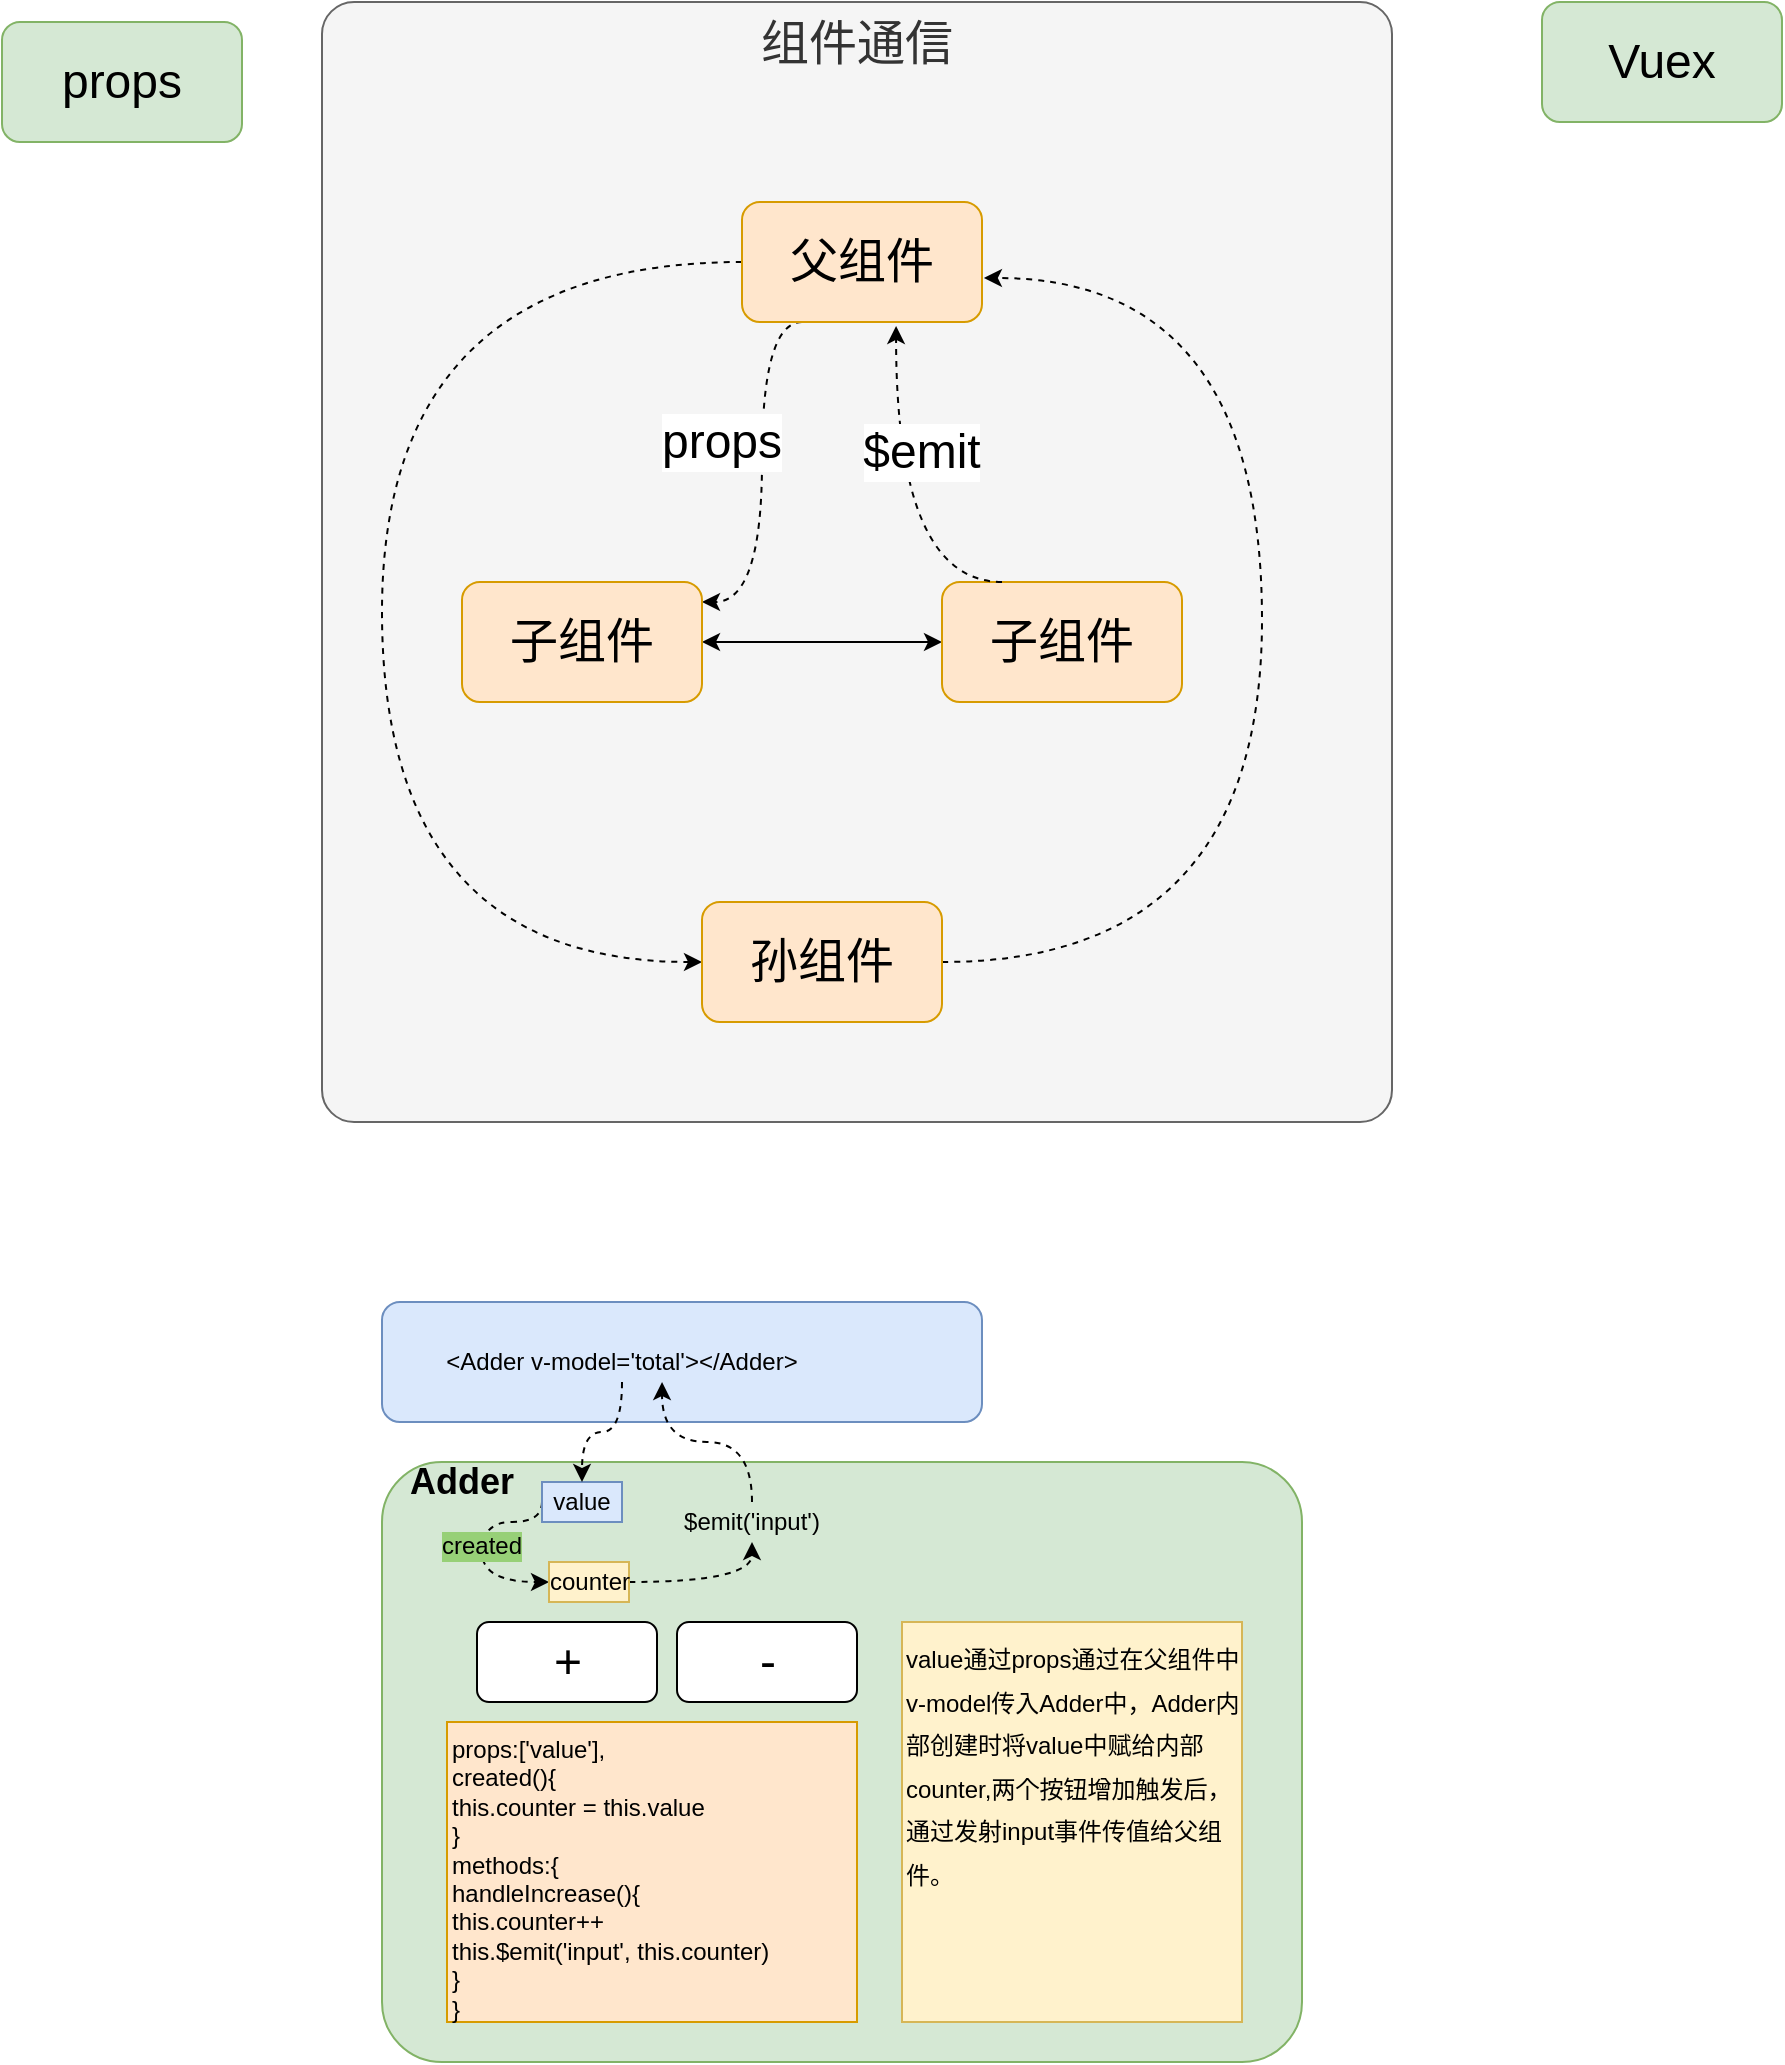 <mxfile version="10.7.7" type="github"><diagram id="8D38x7VLQDNin0qpg0iO" name="vue"><mxGraphModel dx="797" dy="437" grid="1" gridSize="10" guides="1" tooltips="1" connect="1" arrows="1" fold="1" page="1" pageScale="1" pageWidth="827" pageHeight="1169" math="0" shadow="0"><root><mxCell id="x4Pre7Dy1xP3P3yoD_6D-0"/><mxCell id="x4Pre7Dy1xP3P3yoD_6D-1" parent="x4Pre7Dy1xP3P3yoD_6D-0"/><mxCell id="x4Pre7Dy1xP3P3yoD_6D-41" value="" style="rounded=1;whiteSpace=wrap;html=1;labelBackgroundColor=none;fontSize=18;align=left;fillColor=#dae8fc;strokeColor=#6c8ebf;" vertex="1" parent="x4Pre7Dy1xP3P3yoD_6D-1"><mxGeometry x="390" y="740" width="300" height="60" as="geometry"/></mxCell><mxCell id="x4Pre7Dy1xP3P3yoD_6D-27" value="" style="rounded=1;whiteSpace=wrap;html=1;labelBackgroundColor=#ffffff;fontSize=12;align=left;fillColor=#d5e8d4;strokeColor=#82b366;arcSize=10;" vertex="1" parent="x4Pre7Dy1xP3P3yoD_6D-1"><mxGeometry x="390" y="820" width="460" height="300" as="geometry"/></mxCell><mxCell id="x4Pre7Dy1xP3P3yoD_6D-2" value="props" style="rounded=1;whiteSpace=wrap;html=1;align=center;fontSize=24;fillColor=#d5e8d4;strokeColor=#82b366;" vertex="1" parent="x4Pre7Dy1xP3P3yoD_6D-1"><mxGeometry x="200" y="100" width="120" height="60" as="geometry"/></mxCell><mxCell id="x4Pre7Dy1xP3P3yoD_6D-3" value="组件通信" style="rounded=1;whiteSpace=wrap;html=1;align=center;fontSize=24;verticalAlign=top;fillColor=#f5f5f5;strokeColor=#666666;fontColor=#333333;arcSize=3;" vertex="1" parent="x4Pre7Dy1xP3P3yoD_6D-1"><mxGeometry x="360" y="90" width="535" height="560" as="geometry"/></mxCell><mxCell id="x4Pre7Dy1xP3P3yoD_6D-6" value="" style="edgeStyle=orthogonalEdgeStyle;rounded=1;orthogonalLoop=1;jettySize=auto;html=1;fontSize=24;curved=1;exitX=0.25;exitY=1;exitDx=0;exitDy=0;dashed=1;" edge="1" parent="x4Pre7Dy1xP3P3yoD_6D-1" source="x4Pre7Dy1xP3P3yoD_6D-4" target="x4Pre7Dy1xP3P3yoD_6D-5"><mxGeometry relative="1" as="geometry"><Array as="points"><mxPoint x="580" y="250"/><mxPoint x="580" y="390"/></Array></mxGeometry></mxCell><mxCell id="x4Pre7Dy1xP3P3yoD_6D-12" style="edgeStyle=orthogonalEdgeStyle;curved=1;rounded=1;orthogonalLoop=1;jettySize=auto;html=1;exitX=0;exitY=0.5;exitDx=0;exitDy=0;entryX=0;entryY=0.5;entryDx=0;entryDy=0;fontSize=24;dashed=1;" edge="1" parent="x4Pre7Dy1xP3P3yoD_6D-1" source="x4Pre7Dy1xP3P3yoD_6D-4" target="x4Pre7Dy1xP3P3yoD_6D-11"><mxGeometry relative="1" as="geometry"><Array as="points"><mxPoint x="390" y="220"/><mxPoint x="390" y="570"/></Array></mxGeometry></mxCell><mxCell id="x4Pre7Dy1xP3P3yoD_6D-4" value="父组件" style="rounded=1;whiteSpace=wrap;html=1;fontSize=24;align=center;fillColor=#ffe6cc;strokeColor=#d79b00;" vertex="1" parent="x4Pre7Dy1xP3P3yoD_6D-1"><mxGeometry x="570" y="190" width="120" height="60" as="geometry"/></mxCell><mxCell id="x4Pre7Dy1xP3P3yoD_6D-9" value="" style="edgeStyle=orthogonalEdgeStyle;curved=1;rounded=1;orthogonalLoop=1;jettySize=auto;html=1;fontSize=24;startArrow=classic;startFill=1;" edge="1" parent="x4Pre7Dy1xP3P3yoD_6D-1" source="x4Pre7Dy1xP3P3yoD_6D-5" target="x4Pre7Dy1xP3P3yoD_6D-8"><mxGeometry relative="1" as="geometry"/></mxCell><mxCell id="x4Pre7Dy1xP3P3yoD_6D-5" value="子组件" style="rounded=1;whiteSpace=wrap;html=1;fontSize=24;align=center;fillColor=#ffe6cc;strokeColor=#d79b00;" vertex="1" parent="x4Pre7Dy1xP3P3yoD_6D-1"><mxGeometry x="430" y="380" width="120" height="60" as="geometry"/></mxCell><mxCell id="x4Pre7Dy1xP3P3yoD_6D-8" value="子组件" style="rounded=1;whiteSpace=wrap;html=1;fontSize=24;align=center;fillColor=#ffe6cc;strokeColor=#d79b00;" vertex="1" parent="x4Pre7Dy1xP3P3yoD_6D-1"><mxGeometry x="670" y="380" width="120" height="60" as="geometry"/></mxCell><mxCell id="x4Pre7Dy1xP3P3yoD_6D-10" style="edgeStyle=orthogonalEdgeStyle;curved=1;rounded=1;orthogonalLoop=1;jettySize=auto;html=1;exitX=0.5;exitY=0;exitDx=0;exitDy=0;entryX=0.642;entryY=1.033;entryDx=0;entryDy=0;entryPerimeter=0;fontSize=24;dashed=1;" edge="1" parent="x4Pre7Dy1xP3P3yoD_6D-1" target="x4Pre7Dy1xP3P3yoD_6D-4"><mxGeometry relative="1" as="geometry"><mxPoint x="700" y="380" as="sourcePoint"/><Array as="points"><mxPoint x="647" y="380"/></Array></mxGeometry></mxCell><mxCell id="x4Pre7Dy1xP3P3yoD_6D-13" style="edgeStyle=orthogonalEdgeStyle;curved=1;rounded=1;orthogonalLoop=1;jettySize=auto;html=1;exitX=1;exitY=0.5;exitDx=0;exitDy=0;entryX=1.008;entryY=0.633;entryDx=0;entryDy=0;entryPerimeter=0;fontSize=24;dashed=1;" edge="1" parent="x4Pre7Dy1xP3P3yoD_6D-1" source="x4Pre7Dy1xP3P3yoD_6D-11" target="x4Pre7Dy1xP3P3yoD_6D-4"><mxGeometry relative="1" as="geometry"><Array as="points"><mxPoint x="830" y="570"/><mxPoint x="830" y="228"/></Array></mxGeometry></mxCell><mxCell id="x4Pre7Dy1xP3P3yoD_6D-11" value="孙组件" style="rounded=1;whiteSpace=wrap;html=1;fontSize=24;align=center;fillColor=#ffe6cc;strokeColor=#d79b00;" vertex="1" parent="x4Pre7Dy1xP3P3yoD_6D-1"><mxGeometry x="550" y="540" width="120" height="60" as="geometry"/></mxCell><mxCell id="x4Pre7Dy1xP3P3yoD_6D-14" value="props" style="text;html=1;strokeColor=none;fillColor=none;align=center;verticalAlign=middle;whiteSpace=wrap;rounded=0;fontSize=24;labelBackgroundColor=#ffffff;" vertex="1" parent="x4Pre7Dy1xP3P3yoD_6D-1"><mxGeometry x="540" y="300" width="40" height="20" as="geometry"/></mxCell><mxCell id="x4Pre7Dy1xP3P3yoD_6D-15" value="$emit" style="text;html=1;strokeColor=none;fillColor=none;align=center;verticalAlign=middle;whiteSpace=wrap;rounded=0;fontSize=24;labelBackgroundColor=#ffffff;" vertex="1" parent="x4Pre7Dy1xP3P3yoD_6D-1"><mxGeometry x="640" y="305" width="40" height="20" as="geometry"/></mxCell><mxCell id="x4Pre7Dy1xP3P3yoD_6D-19" value="Vuex" style="rounded=1;whiteSpace=wrap;html=1;align=center;fontSize=24;fillColor=#d5e8d4;strokeColor=#82b366;" vertex="1" parent="x4Pre7Dy1xP3P3yoD_6D-1"><mxGeometry x="970" y="90" width="120" height="60" as="geometry"/></mxCell><mxCell id="x4Pre7Dy1xP3P3yoD_6D-21" value="+" style="rounded=1;whiteSpace=wrap;html=1;labelBackgroundColor=#ffffff;fontSize=24;align=center;" vertex="1" parent="x4Pre7Dy1xP3P3yoD_6D-1"><mxGeometry x="437.5" y="900" width="90" height="40" as="geometry"/></mxCell><mxCell id="x4Pre7Dy1xP3P3yoD_6D-22" value="-" style="rounded=1;whiteSpace=wrap;html=1;labelBackgroundColor=#ffffff;fontSize=24;align=center;" vertex="1" parent="x4Pre7Dy1xP3P3yoD_6D-1"><mxGeometry x="537.5" y="900" width="90" height="40" as="geometry"/></mxCell><mxCell id="x4Pre7Dy1xP3P3yoD_6D-26" value="props:['value'],&lt;br&gt;created(){&lt;br&gt;this.counter = this.value&lt;br&gt;}&lt;br&gt;methods:{&lt;br&gt;handleIncrease(){&lt;br&gt;this.counter++&lt;br&gt;this.$emit('input', this.counter)&lt;br&gt;}&lt;br&gt;}&lt;br&gt;" style="text;html=1;strokeColor=#d79b00;fillColor=#ffe6cc;align=left;verticalAlign=top;whiteSpace=wrap;rounded=0;labelBackgroundColor=none;fontSize=12;" vertex="1" parent="x4Pre7Dy1xP3P3yoD_6D-1"><mxGeometry x="422.5" y="950" width="205" height="150" as="geometry"/></mxCell><mxCell id="x4Pre7Dy1xP3P3yoD_6D-35" style="edgeStyle=orthogonalEdgeStyle;curved=1;rounded=1;orthogonalLoop=1;jettySize=auto;html=1;exitX=0;exitY=0.5;exitDx=0;exitDy=0;dashed=1;startArrow=none;startFill=0;fontSize=12;entryX=0;entryY=0.5;entryDx=0;entryDy=0;" edge="1" parent="x4Pre7Dy1xP3P3yoD_6D-1" source="x4Pre7Dy1xP3P3yoD_6D-28" target="x4Pre7Dy1xP3P3yoD_6D-34"><mxGeometry relative="1" as="geometry"><Array as="points"><mxPoint x="440" y="850"/><mxPoint x="440" y="880"/></Array></mxGeometry></mxCell><mxCell id="x4Pre7Dy1xP3P3yoD_6D-28" value="value" style="text;html=1;strokeColor=#6c8ebf;fillColor=#dae8fc;align=center;verticalAlign=middle;whiteSpace=wrap;rounded=0;labelBackgroundColor=none;fontSize=12;" vertex="1" parent="x4Pre7Dy1xP3P3yoD_6D-1"><mxGeometry x="470" y="830" width="40" height="20" as="geometry"/></mxCell><mxCell id="x4Pre7Dy1xP3P3yoD_6D-29" value="Adder" style="text;html=1;strokeColor=none;fillColor=none;align=center;verticalAlign=middle;whiteSpace=wrap;rounded=0;labelBackgroundColor=none;fontSize=18;fontStyle=1" vertex="1" parent="x4Pre7Dy1xP3P3yoD_6D-1"><mxGeometry x="410" y="820" width="40" height="20" as="geometry"/></mxCell><mxCell id="x4Pre7Dy1xP3P3yoD_6D-31" style="edgeStyle=orthogonalEdgeStyle;curved=1;rounded=1;orthogonalLoop=1;jettySize=auto;html=1;exitX=0.5;exitY=1;exitDx=0;exitDy=0;dashed=1;startArrow=none;startFill=0;fontSize=12;" edge="1" parent="x4Pre7Dy1xP3P3yoD_6D-1" source="x4Pre7Dy1xP3P3yoD_6D-30" target="x4Pre7Dy1xP3P3yoD_6D-28"><mxGeometry relative="1" as="geometry"/></mxCell><mxCell id="x4Pre7Dy1xP3P3yoD_6D-30" value="&amp;lt;Adder v-model='total'&amp;gt;&amp;lt;/Adder&amp;gt;" style="text;html=1;strokeColor=none;fillColor=none;align=center;verticalAlign=middle;whiteSpace=wrap;rounded=0;labelBackgroundColor=none;fontSize=12;" vertex="1" parent="x4Pre7Dy1xP3P3yoD_6D-1"><mxGeometry x="400" y="760" width="220" height="20" as="geometry"/></mxCell><mxCell id="x4Pre7Dy1xP3P3yoD_6D-33" style="edgeStyle=orthogonalEdgeStyle;curved=1;rounded=1;orthogonalLoop=1;jettySize=auto;html=1;exitX=0.5;exitY=0;exitDx=0;exitDy=0;entryX=0.591;entryY=1;entryDx=0;entryDy=0;entryPerimeter=0;dashed=1;startArrow=none;startFill=0;fontSize=12;" edge="1" parent="x4Pre7Dy1xP3P3yoD_6D-1" source="x4Pre7Dy1xP3P3yoD_6D-32" target="x4Pre7Dy1xP3P3yoD_6D-30"><mxGeometry relative="1" as="geometry"/></mxCell><mxCell id="x4Pre7Dy1xP3P3yoD_6D-32" value="$emit('input')" style="text;html=1;strokeColor=none;fillColor=none;align=center;verticalAlign=middle;whiteSpace=wrap;rounded=0;labelBackgroundColor=none;fontSize=12;" vertex="1" parent="x4Pre7Dy1xP3P3yoD_6D-1"><mxGeometry x="555" y="840" width="40" height="20" as="geometry"/></mxCell><mxCell id="x4Pre7Dy1xP3P3yoD_6D-37" style="edgeStyle=orthogonalEdgeStyle;curved=1;rounded=1;orthogonalLoop=1;jettySize=auto;html=1;exitX=1;exitY=0.5;exitDx=0;exitDy=0;entryX=0.5;entryY=1;entryDx=0;entryDy=0;dashed=1;startArrow=none;startFill=0;fontSize=18;" edge="1" parent="x4Pre7Dy1xP3P3yoD_6D-1" source="x4Pre7Dy1xP3P3yoD_6D-34" target="x4Pre7Dy1xP3P3yoD_6D-32"><mxGeometry relative="1" as="geometry"/></mxCell><mxCell id="x4Pre7Dy1xP3P3yoD_6D-34" value="counter" style="text;html=1;strokeColor=#d6b656;fillColor=#fff2cc;align=center;verticalAlign=middle;whiteSpace=wrap;rounded=0;labelBackgroundColor=none;fontSize=12;" vertex="1" parent="x4Pre7Dy1xP3P3yoD_6D-1"><mxGeometry x="473.5" y="870" width="40" height="20" as="geometry"/></mxCell><mxCell id="x4Pre7Dy1xP3P3yoD_6D-36" value="created" style="text;html=1;strokeColor=none;fillColor=none;align=center;verticalAlign=middle;whiteSpace=wrap;rounded=0;labelBackgroundColor=#97D077;fontSize=12;" vertex="1" parent="x4Pre7Dy1xP3P3yoD_6D-1"><mxGeometry x="420" y="852" width="40" height="20" as="geometry"/></mxCell><mxCell id="x4Pre7Dy1xP3P3yoD_6D-40" value="&lt;font style=&quot;font-size: 12px&quot;&gt;value通过props通过在父组件中v-model传入Adder中，Adder内部创建时将value中赋给内部counter,两个按钮增加触发后，通过发射input事件传值给父组件。&lt;/font&gt;" style="rounded=0;whiteSpace=wrap;html=1;labelBackgroundColor=none;fontSize=18;align=left;fillColor=#fff2cc;strokeColor=#d6b656;verticalAlign=top;" vertex="1" parent="x4Pre7Dy1xP3P3yoD_6D-1"><mxGeometry x="650" y="900" width="170" height="200" as="geometry"/></mxCell></root></mxGraphModel></diagram><diagram id="A9sA9B3j0F4WN_ucMEsM" name="vuetify"><mxGraphModel dx="1394" dy="764" grid="1" gridSize="10" guides="1" tooltips="1" connect="1" arrows="1" fold="1" page="1" pageScale="1" pageWidth="827" pageHeight="1169" math="0" shadow="0"><root><mxCell id="0"/><mxCell id="1" parent="0"/><mxCell id="k_TcNKcK_UbDv2tZXJoR-3" value="&lt;div style=&quot;text-align: center; font-size: 17px;&quot;&gt;&lt;span style=&quot;font-size: 17px;&quot;&gt;vuetify&lt;/span&gt;&lt;/div&gt;" style="rounded=1;whiteSpace=wrap;html=1;align=center;fontSize=17;fillColor=#dae8fc;strokeColor=#6c8ebf;" parent="1" vertex="1"><mxGeometry x="270" y="330" width="90" height="50" as="geometry"/></mxCell><mxCell id="k_TcNKcK_UbDv2tZXJoR-5" value="v-containe" style="text;html=1;fontSize=12;" parent="1" vertex="1"><mxGeometry x="408" y="265" width="60" height="30" as="geometry"/></mxCell><mxCell id="k_TcNKcK_UbDv2tZXJoR-6" value="v-layout" style="text;html=1;fontSize=12;" parent="1" vertex="1"><mxGeometry x="408.0" y="305" width="58" height="30" as="geometry"/></mxCell><mxCell id="k_TcNKcK_UbDv2tZXJoR-7" value="v-flex" style="text;html=1;fontSize=12;" parent="1" vertex="1"><mxGeometry x="408" y="335" width="40" height="30" as="geometry"/></mxCell><mxCell id="k_TcNKcK_UbDv2tZXJoR-8" value="v-select" style="text;html=1;fontSize=12;" parent="1" vertex="1"><mxGeometry x="522.5" y="255" width="80" height="40" as="geometry"/></mxCell><mxCell id="k_TcNKcK_UbDv2tZXJoR-19" value="" style="group" parent="1" vertex="1" connectable="0"><mxGeometry x="330" y="579" width="192" height="80" as="geometry"/></mxCell><mxCell id="tvRLxqpu5aZTaIv8cvWL-2" value="v-card&amp;nbsp; &lt;br&gt;v-card-media&lt;br style=&quot;font-size: 12px&quot;&gt;v-card-title&lt;br style=&quot;font-size: 12px&quot;&gt;v-card-text&lt;br style=&quot;font-size: 12px&quot;&gt;v-card-actions&lt;br style=&quot;font-size: 12px&quot;&gt;" style="text;html=1;fontSize=12;fillColor=#d5e8d4;strokeColor=#82b366;" parent="1" vertex="1"><mxGeometry x="610" y="435" width="118" height="95" as="geometry"/></mxCell><mxCell id="tvRLxqpu5aZTaIv8cvWL-3" value="v-date-picker" style="text;html=1;fontSize=12;" parent="1" vertex="1"><mxGeometry x="522.5" y="370" width="100" height="30" as="geometry"/></mxCell><mxCell id="tvRLxqpu5aZTaIv8cvWL-4" value="v-spacer" style="text;html=1;fontSize=12;" parent="1" vertex="1"><mxGeometry x="408" y="375" width="70" height="30" as="geometry"/></mxCell><mxCell id="tvRLxqpu5aZTaIv8cvWL-5" value="v-text-field" style="text;html=1;fontSize=12;" parent="1" vertex="1"><mxGeometry x="522.5" y="335" width="80" height="30" as="geometry"/></mxCell><mxCell id="tvRLxqpu5aZTaIv8cvWL-6" value="v-btn" style="text;html=1;fontSize=12;" parent="1" vertex="1"><mxGeometry x="522.5" y="295" width="50" height="30" as="geometry"/></mxCell><mxCell id="tvRLxqpu5aZTaIv8cvWL-7" value="v-dialog" style="text;html=1;fontSize=12;" parent="1" vertex="1"><mxGeometry x="408" y="405" width="70" height="30" as="geometry"/></mxCell><mxCell id="1wyCyA64OYKG2NWImdxa-2" value="&lt;p style=&quot;line-height: 50%&quot;&gt;&lt;/p&gt;&lt;h1 style=&quot;text-align: left&quot;&gt;&lt;font style=&quot;font-size: 20px&quot;&gt;表单验证&lt;/font&gt;&lt;/h1&gt;&lt;p style=&quot;text-align: left ; font-size: 16px&quot;&gt;&lt;font style=&quot;font-size: 16px&quot;&gt;&amp;lt;v-from ref=&quot;deployForm&quot; v-model='xx'&amp;gt;&lt;/font&gt;&lt;/p&gt;&lt;p style=&quot;text-align: left ; font-size: 16px&quot;&gt;&lt;font style=&quot;font-size: 16px&quot;&gt;&lt;span&gt;1. 使用v-form包裹表单&lt;br&gt;&lt;/span&gt;&lt;/font&gt;&lt;span&gt;2. 每个表单设置rules&lt;br&gt;&lt;/span&gt;&lt;span&gt;3. 使用this.$refs['deployForm'].validate(valid=&amp;gt;{})验证表单&lt;/span&gt;&lt;/p&gt;&lt;p&gt;&lt;/p&gt;" style="text;html=1;strokeColor=#d6b656;fillColor=#fff2cc;spacing=5;spacingTop=-20;whiteSpace=wrap;overflow=hidden;rounded=0;fontSize=20;align=center;" parent="1" vertex="1"><mxGeometry x="610" y="118" width="450" height="212" as="geometry"/></mxCell><mxCell id="mdvXo6yqc3iAgEIFJwLK-1" value="&lt;p style=&quot;line-height: 50%&quot;&gt;&lt;/p&gt;&lt;h1 style=&quot;text-align: left&quot;&gt;&lt;span style=&quot;font-size: 20px&quot;&gt;主题样式&lt;/span&gt;&lt;/h1&gt;&lt;p style=&quot;text-align: left ; font-size: 16px&quot;&gt;src/config/xmGlobalConfig.js中配置。&lt;/p&gt;&lt;p style=&quot;text-align: left ; font-size: 16px&quot;&gt;&lt;span&gt;Vue.use(Vuetify, {&lt;br&gt;theme:&amp;nbsp;{&lt;br&gt;&lt;/span&gt;&lt;span&gt;&amp;nbsp; &amp;nbsp; &amp;nbsp; &amp;nbsp;primary:'#07C160',&lt;br&gt;&lt;/span&gt;&lt;span&gt;&amp;nbsp; &amp;nbsp; &amp;nbsp; &amp;nbsp;secondary:'#F2F2F2',&lt;br&gt;&amp;nbsp; &amp;nbsp; &amp;nbsp; &amp;nbsp;accent:'#8c9eff',&amp;nbsp;&amp;nbsp;&lt;br&gt;&amp;nbsp; &amp;nbsp; &amp;nbsp; &amp;nbsp;error:'#b71c1c'&lt;br&gt;&amp;nbsp; &amp;nbsp;}&lt;br&gt;&amp;nbsp; }&lt;br&gt;)&lt;/span&gt;&lt;/p&gt;" style="text;html=1;strokeColor=#d6b656;fillColor=#fff2cc;spacing=5;spacingTop=-20;whiteSpace=wrap;overflow=hidden;rounded=0;fontSize=20;align=left;" vertex="1" parent="1"><mxGeometry x="1084" y="123" width="450" height="307" as="geometry"/></mxCell></root></mxGraphModel></diagram><diagram id="F0uzZTR8OXVCGJeS6mFv" name="vueProject"><mxGraphModel dx="1394" dy="764" grid="1" gridSize="10" guides="1" tooltips="1" connect="1" arrows="1" fold="1" page="1" pageScale="1" pageWidth="827" pageHeight="1169" math="0" shadow="0"><root><mxCell id="VewsmSrqsDImNNd301B6-0"/><mxCell id="VewsmSrqsDImNNd301B6-1" parent="VewsmSrqsDImNNd301B6-0"/><mxCell id="KoiaI4dHx1rNpQwcyieJ-42" value="" style="rounded=0;whiteSpace=wrap;html=1;fillColor=#fff2cc;strokeColor=#d6b656;fontSize=40;" parent="VewsmSrqsDImNNd301B6-1" vertex="1"><mxGeometry x="434.5" y="830" width="1790" height="920" as="geometry"/></mxCell><mxCell id="KoiaI4dHx1rNpQwcyieJ-41" value="" style="rounded=0;whiteSpace=wrap;html=1;fillColor=#f8cecc;strokeColor=#b85450;fontSize=40;" parent="VewsmSrqsDImNNd301B6-1" vertex="1"><mxGeometry x="660" y="1010" width="951" height="450" as="geometry"/></mxCell><mxCell id="KoiaI4dHx1rNpQwcyieJ-40" value="" style="rounded=0;whiteSpace=wrap;html=1;fillColor=#dae8fc;strokeColor=#6c8ebf;fontSize=40;" parent="VewsmSrqsDImNNd301B6-1" vertex="1"><mxGeometry x="444.5" y="310" width="1110" height="450" as="geometry"/></mxCell><mxCell id="KoiaI4dHx1rNpQwcyieJ-3" value="" style="edgeStyle=orthogonalEdgeStyle;rounded=0;orthogonalLoop=1;jettySize=auto;html=1;fillColor=#d5e8d4;strokeColor=#82b366;fontSize=40;strokeWidth=2;" parent="VewsmSrqsDImNNd301B6-1" source="KoiaI4dHx1rNpQwcyieJ-1" target="KoiaI4dHx1rNpQwcyieJ-2" edge="1"><mxGeometry relative="1" as="geometry"/></mxCell><mxCell id="KoiaI4dHx1rNpQwcyieJ-1" value="&lt;font style=&quot;font-size: 40px;&quot;&gt;menu&lt;/font&gt;" style="rounded=1;whiteSpace=wrap;html=1;fillColor=#d5e8d4;strokeColor=#82b366;fontSize=40;" parent="VewsmSrqsDImNNd301B6-1" vertex="1"><mxGeometry x="674.5" y="390" width="120" height="60" as="geometry"/></mxCell><mxCell id="KoiaI4dHx1rNpQwcyieJ-5" value="" style="edgeStyle=orthogonalEdgeStyle;rounded=0;orthogonalLoop=1;jettySize=auto;html=1;fillColor=#d5e8d4;strokeColor=#82b366;fontSize=40;strokeWidth=2;" parent="VewsmSrqsDImNNd301B6-1" source="KoiaI4dHx1rNpQwcyieJ-2" target="KoiaI4dHx1rNpQwcyieJ-4" edge="1"><mxGeometry relative="1" as="geometry"/></mxCell><mxCell id="KoiaI4dHx1rNpQwcyieJ-2" value="&lt;span style=&quot;font-size: 40px;&quot;&gt;router&lt;/span&gt;" style="rounded=1;whiteSpace=wrap;html=1;fillColor=#d5e8d4;strokeColor=#82b366;fontSize=40;" parent="VewsmSrqsDImNNd301B6-1" vertex="1"><mxGeometry x="874.5" y="390" width="120" height="60" as="geometry"/></mxCell><mxCell id="KoiaI4dHx1rNpQwcyieJ-7" value="" style="edgeStyle=orthogonalEdgeStyle;rounded=0;orthogonalLoop=1;jettySize=auto;html=1;fillColor=#d5e8d4;strokeColor=#82b366;fontSize=40;strokeWidth=2;" parent="VewsmSrqsDImNNd301B6-1" source="KoiaI4dHx1rNpQwcyieJ-4" target="KoiaI4dHx1rNpQwcyieJ-6" edge="1"><mxGeometry relative="1" as="geometry"/></mxCell><mxCell id="KoiaI4dHx1rNpQwcyieJ-4" value="&lt;span style=&quot;font-size: 40px;&quot;&gt;pages&lt;/span&gt;" style="rounded=1;whiteSpace=wrap;html=1;fillColor=#d5e8d4;strokeColor=#82b366;fontSize=40;" parent="VewsmSrqsDImNNd301B6-1" vertex="1"><mxGeometry x="1074.5" y="390" width="120" height="60" as="geometry"/></mxCell><mxCell id="KoiaI4dHx1rNpQwcyieJ-9" value="" style="edgeStyle=orthogonalEdgeStyle;rounded=0;orthogonalLoop=1;jettySize=auto;html=1;fillColor=#d5e8d4;strokeColor=#82b366;fontSize=40;strokeWidth=2;" parent="VewsmSrqsDImNNd301B6-1" source="KoiaI4dHx1rNpQwcyieJ-6" target="KoiaI4dHx1rNpQwcyieJ-8" edge="1"><mxGeometry relative="1" as="geometry"/></mxCell><mxCell id="KoiaI4dHx1rNpQwcyieJ-6" value="&lt;span style=&quot;font-size: 40px;&quot;&gt;components&lt;/span&gt;" style="rounded=1;whiteSpace=wrap;html=1;fillColor=#d5e8d4;strokeColor=#82b366;fontSize=40;" parent="VewsmSrqsDImNNd301B6-1" vertex="1"><mxGeometry x="1275" y="390" width="236" height="60" as="geometry"/></mxCell><mxCell id="KoiaI4dHx1rNpQwcyieJ-11" value="" style="edgeStyle=orthogonalEdgeStyle;rounded=0;orthogonalLoop=1;jettySize=auto;html=1;fillColor=#d5e8d4;strokeColor=#82b366;fontSize=40;strokeWidth=2;" parent="VewsmSrqsDImNNd301B6-1" source="KoiaI4dHx1rNpQwcyieJ-8" target="KoiaI4dHx1rNpQwcyieJ-10" edge="1"><mxGeometry relative="1" as="geometry"/></mxCell><mxCell id="KoiaI4dHx1rNpQwcyieJ-8" value="&lt;span style=&quot;font-size: 40px;&quot;&gt;mixins&lt;/span&gt;" style="rounded=1;whiteSpace=wrap;html=1;fillColor=#d5e8d4;strokeColor=#82b366;fontSize=40;" parent="VewsmSrqsDImNNd301B6-1" vertex="1"><mxGeometry x="1333.5" y="530" width="120" height="60" as="geometry"/></mxCell><mxCell id="KoiaI4dHx1rNpQwcyieJ-10" value="&lt;span style=&quot;font-size: 40px;&quot;&gt;apis&lt;/span&gt;" style="rounded=1;whiteSpace=wrap;html=1;fillColor=#d5e8d4;strokeColor=#82b366;fontSize=40;" parent="VewsmSrqsDImNNd301B6-1" vertex="1"><mxGeometry x="1333.5" y="670" width="120" height="60" as="geometry"/></mxCell><mxCell id="KoiaI4dHx1rNpQwcyieJ-14" value="" style="edgeStyle=orthogonalEdgeStyle;rounded=0;orthogonalLoop=1;jettySize=auto;html=1;fillColor=#d5e8d4;strokeColor=#000000;fontSize=40;strokeWidth=4;" parent="VewsmSrqsDImNNd301B6-1" source="KoiaI4dHx1rNpQwcyieJ-12" target="KoiaI4dHx1rNpQwcyieJ-13" edge="1"><mxGeometry relative="1" as="geometry"/></mxCell><mxCell id="KoiaI4dHx1rNpQwcyieJ-12" value="&lt;span style=&quot;font-size: 40px;&quot;&gt;index.js&lt;/span&gt;" style="rounded=1;whiteSpace=wrap;html=1;fillColor=#d5e8d4;strokeColor=#82b366;fontSize=40;" parent="VewsmSrqsDImNNd301B6-1" vertex="1"><mxGeometry x="876" y="670" width="156" height="70" as="geometry"/></mxCell><mxCell id="KoiaI4dHx1rNpQwcyieJ-13" value="&lt;span style=&quot;font-size: 40px;&quot;&gt;config&lt;/span&gt;" style="rounded=1;whiteSpace=wrap;html=1;fillColor=#d5e8d4;strokeColor=#82b366;fontSize=40;" parent="VewsmSrqsDImNNd301B6-1" vertex="1"><mxGeometry x="894.5" y="863.5" width="120" height="60" as="geometry"/></mxCell><mxCell id="KoiaI4dHx1rNpQwcyieJ-15" value="&lt;span style=&quot;font-size: 40px;&quot;&gt;store&lt;/span&gt;" style="rounded=1;whiteSpace=wrap;html=1;fillColor=#d5e8d4;strokeColor=#82b366;fontSize=40;" parent="VewsmSrqsDImNNd301B6-1" vertex="1"><mxGeometry x="1074.5" y="863.5" width="120" height="60" as="geometry"/></mxCell><mxCell id="KoiaI4dHx1rNpQwcyieJ-16" value="&lt;span style=&quot;font-size: 40px;&quot;&gt;common&lt;/span&gt;" style="rounded=1;whiteSpace=wrap;html=1;fillColor=#d5e8d4;strokeColor=#82b366;fontSize=40;" parent="VewsmSrqsDImNNd301B6-1" vertex="1"><mxGeometry x="695" y="864" width="166" height="67" as="geometry"/></mxCell><mxCell id="KoiaI4dHx1rNpQwcyieJ-19" value="" style="edgeStyle=orthogonalEdgeStyle;rounded=0;orthogonalLoop=1;jettySize=auto;html=1;fillColor=#d5e8d4;strokeColor=#82b366;fontSize=40;strokeWidth=2;" parent="VewsmSrqsDImNNd301B6-1" source="KoiaI4dHx1rNpQwcyieJ-17" target="KoiaI4dHx1rNpQwcyieJ-18" edge="1"><mxGeometry relative="1" as="geometry"/></mxCell><mxCell id="KoiaI4dHx1rNpQwcyieJ-17" value="&lt;span style=&quot;font-size: 40px;&quot;&gt;menu&lt;/span&gt;" style="rounded=1;whiteSpace=wrap;html=1;fillColor=#d5e8d4;strokeColor=#82b366;fontSize=40;" parent="VewsmSrqsDImNNd301B6-1" vertex="1"><mxGeometry x="704.5" y="1060" width="120" height="60" as="geometry"/></mxCell><mxCell id="KoiaI4dHx1rNpQwcyieJ-21" value="" style="edgeStyle=orthogonalEdgeStyle;rounded=0;orthogonalLoop=1;jettySize=auto;html=1;fillColor=#d5e8d4;strokeColor=#82b366;fontSize=40;strokeWidth=4;" parent="VewsmSrqsDImNNd301B6-1" source="KoiaI4dHx1rNpQwcyieJ-18" target="KoiaI4dHx1rNpQwcyieJ-20" edge="1"><mxGeometry relative="1" as="geometry"/></mxCell><mxCell id="KoiaI4dHx1rNpQwcyieJ-18" value="&lt;span style=&quot;font-size: 40px;&quot;&gt;router&lt;/span&gt;" style="rounded=1;whiteSpace=wrap;html=1;fillColor=#d5e8d4;strokeColor=#82b366;fontSize=40;" parent="VewsmSrqsDImNNd301B6-1" vertex="1"><mxGeometry x="904.5" y="1060" width="120" height="60" as="geometry"/></mxCell><mxCell id="KoiaI4dHx1rNpQwcyieJ-23" value="" style="edgeStyle=orthogonalEdgeStyle;rounded=0;orthogonalLoop=1;jettySize=auto;html=1;fillColor=#d5e8d4;strokeColor=#82b366;fontSize=40;strokeWidth=2;" parent="VewsmSrqsDImNNd301B6-1" source="KoiaI4dHx1rNpQwcyieJ-20" target="KoiaI4dHx1rNpQwcyieJ-22" edge="1"><mxGeometry relative="1" as="geometry"/></mxCell><mxCell id="KoiaI4dHx1rNpQwcyieJ-20" value="&lt;span style=&quot;font-size: 40px;&quot;&gt;pages&lt;/span&gt;" style="rounded=1;whiteSpace=wrap;html=1;fillColor=#d5e8d4;strokeColor=#82b366;fontSize=40;" parent="VewsmSrqsDImNNd301B6-1" vertex="1"><mxGeometry x="1104.5" y="1060" width="120" height="60" as="geometry"/></mxCell><mxCell id="KoiaI4dHx1rNpQwcyieJ-25" value="" style="edgeStyle=orthogonalEdgeStyle;rounded=0;orthogonalLoop=1;jettySize=auto;html=1;fillColor=#d5e8d4;strokeColor=#82b366;fontSize=40;strokeWidth=2;" parent="VewsmSrqsDImNNd301B6-1" source="KoiaI4dHx1rNpQwcyieJ-22" target="KoiaI4dHx1rNpQwcyieJ-24" edge="1"><mxGeometry relative="1" as="geometry"/></mxCell><mxCell id="KoiaI4dHx1rNpQwcyieJ-22" value="&lt;span style=&quot;font-size: 40px;&quot;&gt;components&lt;/span&gt;" style="rounded=1;whiteSpace=wrap;html=1;fillColor=#d5e8d4;strokeColor=#82b366;fontSize=40;" parent="VewsmSrqsDImNNd301B6-1" vertex="1"><mxGeometry x="1305" y="1060" width="216" height="60" as="geometry"/></mxCell><mxCell id="KoiaI4dHx1rNpQwcyieJ-27" value="" style="edgeStyle=orthogonalEdgeStyle;rounded=0;orthogonalLoop=1;jettySize=auto;html=1;fillColor=#d5e8d4;strokeColor=#82b366;fontSize=40;strokeWidth=2;" parent="VewsmSrqsDImNNd301B6-1" source="KoiaI4dHx1rNpQwcyieJ-24" target="KoiaI4dHx1rNpQwcyieJ-26" edge="1"><mxGeometry relative="1" as="geometry"/></mxCell><mxCell id="KoiaI4dHx1rNpQwcyieJ-24" value="&lt;span style=&quot;font-size: 40px;&quot;&gt;mixins&lt;/span&gt;" style="rounded=1;whiteSpace=wrap;html=1;fillColor=#d5e8d4;strokeColor=#82b366;fontSize=40;" parent="VewsmSrqsDImNNd301B6-1" vertex="1"><mxGeometry x="1305" y="1200" width="216" height="70" as="geometry"/></mxCell><mxCell id="KoiaI4dHx1rNpQwcyieJ-26" value="&lt;span style=&quot;font-size: 40px;&quot;&gt;apis&lt;/span&gt;" style="rounded=1;whiteSpace=wrap;html=1;fillColor=#d5e8d4;strokeColor=#82b366;fontSize=40;" parent="VewsmSrqsDImNNd301B6-1" vertex="1"><mxGeometry x="1305" y="1340" width="216" height="60" as="geometry"/></mxCell><mxCell id="KoiaI4dHx1rNpQwcyieJ-28" value="&lt;span style=&quot;font-size: 40px;&quot;&gt;App.vue&lt;/span&gt;" style="rounded=1;whiteSpace=wrap;html=1;fillColor=#ffe6cc;strokeColor=#d79b00;fontSize=40;" parent="VewsmSrqsDImNNd301B6-1" vertex="1"><mxGeometry x="1024.5" y="1340" width="180" height="60" as="geometry"/></mxCell><mxCell id="KoiaI4dHx1rNpQwcyieJ-29" value="&lt;span style=&quot;font-size: 40px;&quot;&gt;main.js&lt;/span&gt;" style="rounded=1;whiteSpace=wrap;html=1;fillColor=#ffe6cc;strokeColor=#d79b00;fontSize=40;" parent="VewsmSrqsDImNNd301B6-1" vertex="1"><mxGeometry x="784.5" y="1340" width="180" height="60" as="geometry"/></mxCell><mxCell id="KoiaI4dHx1rNpQwcyieJ-30" value="&lt;span style=&quot;font-size: 40px;&quot;&gt;package.json&lt;/span&gt;" style="rounded=1;whiteSpace=wrap;html=1;fillColor=#ffe6cc;strokeColor=#d79b00;fontSize=40;" parent="VewsmSrqsDImNNd301B6-1" vertex="1"><mxGeometry x="730" y="1520" width="255" height="60" as="geometry"/></mxCell><mxCell id="KoiaI4dHx1rNpQwcyieJ-31" value="&lt;span style=&quot;font-size: 40px;&quot;&gt;index.html&lt;/span&gt;" style="rounded=1;whiteSpace=wrap;html=1;fillColor=#ffe6cc;strokeColor=#d79b00;fontSize=40;" parent="VewsmSrqsDImNNd301B6-1" vertex="1"><mxGeometry x="1020" y="1520" width="194" height="60" as="geometry"/></mxCell><mxCell id="KoiaI4dHx1rNpQwcyieJ-32" value="&lt;span style=&quot;font-size: 40px;&quot;&gt;README.md&lt;/span&gt;" style="rounded=1;whiteSpace=wrap;html=1;fillColor=#ffe6cc;strokeColor=#d79b00;fontSize=40;" parent="VewsmSrqsDImNNd301B6-1" vertex="1"><mxGeometry x="1240" y="1520" width="255" height="60" as="geometry"/></mxCell><mxCell id="KoiaI4dHx1rNpQwcyieJ-33" value="&lt;span style=&quot;font-size: 40px;&quot;&gt;build&lt;/span&gt;" style="rounded=1;whiteSpace=wrap;html=1;fillColor=#d5e8d4;strokeColor=#82b366;fontSize=40;" parent="VewsmSrqsDImNNd301B6-1" vertex="1"><mxGeometry x="1634.5" y="1051.5" width="180" height="60" as="geometry"/></mxCell><mxCell id="KoiaI4dHx1rNpQwcyieJ-43" style="edgeStyle=orthogonalEdgeStyle;rounded=0;orthogonalLoop=1;jettySize=auto;html=1;exitX=1;exitY=0.5;exitDx=0;exitDy=0;entryX=0;entryY=0.5;entryDx=0;entryDy=0;startArrow=diamondThin;startFill=0;endArrow=open;endFill=0;endSize=10;startSize=16;fontSize=40;strokeWidth=3;" parent="VewsmSrqsDImNNd301B6-1" source="KoiaI4dHx1rNpQwcyieJ-34" target="KoiaI4dHx1rNpQwcyieJ-38" edge="1"><mxGeometry relative="1" as="geometry"/></mxCell><mxCell id="KoiaI4dHx1rNpQwcyieJ-34" value="&lt;span style=&quot;font-size: 40px;&quot;&gt;config&lt;/span&gt;" style="rounded=1;whiteSpace=wrap;html=1;fillColor=#d5e8d4;strokeColor=#82b366;fontSize=40;" parent="VewsmSrqsDImNNd301B6-1" vertex="1"><mxGeometry x="1634.5" y="1153" width="180" height="60" as="geometry"/></mxCell><mxCell id="KoiaI4dHx1rNpQwcyieJ-35" value="&lt;span style=&quot;font-size: 40px;&quot;&gt;dist&lt;/span&gt;" style="rounded=1;whiteSpace=wrap;html=1;fillColor=#d5e8d4;strokeColor=#82b366;fontSize=40;" parent="VewsmSrqsDImNNd301B6-1" vertex="1"><mxGeometry x="1634.5" y="1250.5" width="180" height="60" as="geometry"/></mxCell><mxCell id="KoiaI4dHx1rNpQwcyieJ-36" value="&lt;span style=&quot;font-size: 40px;&quot;&gt;node_modules&lt;/span&gt;" style="rounded=1;whiteSpace=wrap;html=1;fillColor=#d5e8d4;strokeColor=#82b366;fontSize=40;" parent="VewsmSrqsDImNNd301B6-1" vertex="1"><mxGeometry x="1635" y="1331" width="266" height="70" as="geometry"/></mxCell><mxCell id="KoiaI4dHx1rNpQwcyieJ-37" value="&lt;span style=&quot;font-size: 40px;&quot;&gt;static&lt;/span&gt;" style="rounded=1;whiteSpace=wrap;html=1;fillColor=#d5e8d4;strokeColor=#82b366;fontSize=40;" parent="VewsmSrqsDImNNd301B6-1" vertex="1"><mxGeometry x="1634.5" y="1450.5" width="200" height="60" as="geometry"/></mxCell><mxCell id="KoiaI4dHx1rNpQwcyieJ-38" value="&lt;span style=&quot;font-size: 40px;&quot;&gt;dev.env.json&lt;/span&gt;" style="rounded=1;whiteSpace=wrap;html=1;fillColor=#ffe6cc;strokeColor=#d79b00;fontSize=40;" parent="VewsmSrqsDImNNd301B6-1" vertex="1"><mxGeometry x="1928" y="1149.5" width="246" height="67" as="geometry"/></mxCell><mxCell id="KoiaI4dHx1rNpQwcyieJ-44" value="app/lib/" style="text;html=1;strokeColor=none;fillColor=none;align=center;verticalAlign=middle;whiteSpace=wrap;rounded=0;fontSize=40;" parent="VewsmSrqsDImNNd301B6-1" vertex="1"><mxGeometry x="470" y="330" width="160" height="60" as="geometry"/></mxCell></root></mxGraphModel></diagram><diagram id="qSMSZOtM8pgO_wIIv6ko" name="iview"><mxGraphModel dx="465" dy="255" grid="1" gridSize="10" guides="1" tooltips="1" connect="1" arrows="1" fold="1" page="1" pageScale="1" pageWidth="827" pageHeight="1169" math="0" shadow="0"><root><mxCell id="_3_HwBIDxpr_kPG3f5uz-0"/><mxCell id="_3_HwBIDxpr_kPG3f5uz-1" parent="_3_HwBIDxpr_kPG3f5uz-0"/><mxCell id="_3_HwBIDxpr_kPG3f5uz-5" style="edgeStyle=orthogonalEdgeStyle;curved=1;rounded=1;orthogonalLoop=1;jettySize=auto;html=1;exitX=0.5;exitY=1;exitDx=0;exitDy=0;dashed=1;startArrow=none;startFill=0;fontSize=18;" edge="1" parent="_3_HwBIDxpr_kPG3f5uz-1" source="_3_HwBIDxpr_kPG3f5uz-2" target="_3_HwBIDxpr_kPG3f5uz-4"><mxGeometry relative="1" as="geometry"/></mxCell><mxCell id="_3_HwBIDxpr_kPG3f5uz-24" style="edgeStyle=orthogonalEdgeStyle;curved=1;rounded=1;orthogonalLoop=1;jettySize=auto;html=1;exitX=1;exitY=0.5;exitDx=0;exitDy=0;entryX=1;entryY=0.25;entryDx=0;entryDy=0;dashed=1;startArrow=none;startFill=0;fontSize=18;" edge="1" parent="_3_HwBIDxpr_kPG3f5uz-1" source="_3_HwBIDxpr_kPG3f5uz-2" target="_3_HwBIDxpr_kPG3f5uz-4"><mxGeometry relative="1" as="geometry"><Array as="points"><mxPoint x="480" y="170"/><mxPoint x="480" y="295"/></Array></mxGeometry></mxCell><mxCell id="_3_HwBIDxpr_kPG3f5uz-25" style="edgeStyle=orthogonalEdgeStyle;curved=1;rounded=1;orthogonalLoop=1;jettySize=auto;html=1;exitX=1;exitY=0.75;exitDx=0;exitDy=0;entryX=1;entryY=0.5;entryDx=0;entryDy=0;dashed=1;startArrow=none;startFill=0;fontSize=18;" edge="1" parent="_3_HwBIDxpr_kPG3f5uz-1" source="_3_HwBIDxpr_kPG3f5uz-4" target="_3_HwBIDxpr_kPG3f5uz-9"><mxGeometry relative="1" as="geometry"><Array as="points"><mxPoint x="610" y="325"/><mxPoint x="610" y="440"/></Array></mxGeometry></mxCell><mxCell id="_3_HwBIDxpr_kPG3f5uz-2" value="Cascader" style="rounded=1;whiteSpace=wrap;html=1;labelBackgroundColor=none;fontSize=18;align=center;fillColor=#fff2cc;strokeColor=#d6b656;" vertex="1" parent="_3_HwBIDxpr_kPG3f5uz-1"><mxGeometry x="293" y="140" width="120" height="60" as="geometry"/></mxCell><mxCell id="_3_HwBIDxpr_kPG3f5uz-16" style="edgeStyle=orthogonalEdgeStyle;curved=1;rounded=1;orthogonalLoop=1;jettySize=auto;html=1;exitX=0;exitY=0.5;exitDx=0;exitDy=0;entryX=0;entryY=0.75;entryDx=0;entryDy=0;dashed=1;startArrow=none;startFill=0;fontSize=18;" edge="1" parent="_3_HwBIDxpr_kPG3f5uz-1" source="_3_HwBIDxpr_kPG3f5uz-3" target="_3_HwBIDxpr_kPG3f5uz-2"><mxGeometry relative="1" as="geometry"/></mxCell><mxCell id="_3_HwBIDxpr_kPG3f5uz-3" value="Casitem" style="rounded=1;whiteSpace=wrap;html=1;labelBackgroundColor=none;fontSize=18;align=center;fillColor=#fff2cc;strokeColor=#d6b656;" vertex="1" parent="_3_HwBIDxpr_kPG3f5uz-1"><mxGeometry x="173" y="410" width="120" height="60" as="geometry"/></mxCell><mxCell id="_3_HwBIDxpr_kPG3f5uz-8" style="edgeStyle=orthogonalEdgeStyle;curved=1;rounded=1;orthogonalLoop=1;jettySize=auto;html=1;exitX=0.5;exitY=1;exitDx=0;exitDy=0;dashed=1;startArrow=none;startFill=0;fontSize=18;" edge="1" parent="_3_HwBIDxpr_kPG3f5uz-1" source="_3_HwBIDxpr_kPG3f5uz-4" target="_3_HwBIDxpr_kPG3f5uz-3"><mxGeometry relative="1" as="geometry"/></mxCell><mxCell id="_3_HwBIDxpr_kPG3f5uz-10" style="edgeStyle=orthogonalEdgeStyle;curved=1;rounded=1;orthogonalLoop=1;jettySize=auto;html=1;exitX=0.5;exitY=1;exitDx=0;exitDy=0;dashed=1;startArrow=none;startFill=0;fontSize=18;" edge="1" parent="_3_HwBIDxpr_kPG3f5uz-1" source="_3_HwBIDxpr_kPG3f5uz-4" target="_3_HwBIDxpr_kPG3f5uz-9"><mxGeometry relative="1" as="geometry"/></mxCell><mxCell id="_3_HwBIDxpr_kPG3f5uz-4" value="Caspanel" style="rounded=1;whiteSpace=wrap;html=1;labelBackgroundColor=none;fontSize=18;align=center;fillColor=#fff2cc;strokeColor=#d6b656;" vertex="1" parent="_3_HwBIDxpr_kPG3f5uz-1"><mxGeometry x="280" y="280" width="120" height="60" as="geometry"/></mxCell><mxCell id="_3_HwBIDxpr_kPG3f5uz-6" value="..." style="rounded=1;whiteSpace=wrap;html=1;labelBackgroundColor=none;fontSize=18;align=center;fillColor=#fff2cc;strokeColor=#d6b656;" vertex="1" parent="_3_HwBIDxpr_kPG3f5uz-1"><mxGeometry x="540" y="660" width="120" height="60" as="geometry"/></mxCell><mxCell id="_3_HwBIDxpr_kPG3f5uz-17" style="edgeStyle=orthogonalEdgeStyle;curved=1;rounded=1;orthogonalLoop=1;jettySize=auto;html=1;exitX=0;exitY=0.5;exitDx=0;exitDy=0;entryX=0.008;entryY=0.383;entryDx=0;entryDy=0;entryPerimeter=0;dashed=1;startArrow=none;startFill=0;fontSize=18;" edge="1" parent="_3_HwBIDxpr_kPG3f5uz-1" source="_3_HwBIDxpr_kPG3f5uz-7" target="_3_HwBIDxpr_kPG3f5uz-2"><mxGeometry relative="1" as="geometry"><Array as="points"><mxPoint x="70" y="584"/><mxPoint x="70" y="163"/></Array></mxGeometry></mxCell><mxCell id="_3_HwBIDxpr_kPG3f5uz-7" value="Casitem" style="rounded=1;whiteSpace=wrap;html=1;labelBackgroundColor=none;fontSize=18;align=center;fillColor=#fff2cc;strokeColor=#d6b656;" vertex="1" parent="_3_HwBIDxpr_kPG3f5uz-1"><mxGeometry x="280" y="554" width="120" height="60" as="geometry"/></mxCell><mxCell id="_3_HwBIDxpr_kPG3f5uz-12" style="edgeStyle=orthogonalEdgeStyle;curved=1;rounded=1;orthogonalLoop=1;jettySize=auto;html=1;exitX=0.5;exitY=1;exitDx=0;exitDy=0;dashed=1;startArrow=none;startFill=0;fontSize=18;" edge="1" parent="_3_HwBIDxpr_kPG3f5uz-1" source="_3_HwBIDxpr_kPG3f5uz-9" target="_3_HwBIDxpr_kPG3f5uz-7"><mxGeometry relative="1" as="geometry"/></mxCell><mxCell id="_3_HwBIDxpr_kPG3f5uz-13" style="edgeStyle=orthogonalEdgeStyle;curved=1;rounded=1;orthogonalLoop=1;jettySize=auto;html=1;exitX=0.5;exitY=1;exitDx=0;exitDy=0;dashed=1;startArrow=none;startFill=0;fontSize=18;" edge="1" parent="_3_HwBIDxpr_kPG3f5uz-1" source="_3_HwBIDxpr_kPG3f5uz-9" target="_3_HwBIDxpr_kPG3f5uz-11"><mxGeometry relative="1" as="geometry"/></mxCell><mxCell id="_3_HwBIDxpr_kPG3f5uz-29" style="edgeStyle=orthogonalEdgeStyle;curved=1;rounded=1;orthogonalLoop=1;jettySize=auto;html=1;exitX=1;exitY=0.75;exitDx=0;exitDy=0;entryX=1.013;entryY=0.569;entryDx=0;entryDy=0;entryPerimeter=0;dashed=1;startArrow=none;startFill=0;fontSize=18;" edge="1" parent="_3_HwBIDxpr_kPG3f5uz-1" source="_3_HwBIDxpr_kPG3f5uz-9" target="_3_HwBIDxpr_kPG3f5uz-11"><mxGeometry relative="1" as="geometry"><Array as="points"><mxPoint x="690" y="455"/><mxPoint x="690" y="564"/></Array></mxGeometry></mxCell><mxCell id="_3_HwBIDxpr_kPG3f5uz-9" value="Caspanel" style="rounded=1;whiteSpace=wrap;html=1;labelBackgroundColor=none;fontSize=18;align=center;fillColor=#fff2cc;strokeColor=#d6b656;" vertex="1" parent="_3_HwBIDxpr_kPG3f5uz-1"><mxGeometry x="410" y="410" width="120" height="60" as="geometry"/></mxCell><mxCell id="_3_HwBIDxpr_kPG3f5uz-30" style="edgeStyle=orthogonalEdgeStyle;curved=1;rounded=1;orthogonalLoop=1;jettySize=auto;html=1;exitX=0.5;exitY=1;exitDx=0;exitDy=0;entryX=0.343;entryY=0.017;entryDx=0;entryDy=0;entryPerimeter=0;dashed=1;startArrow=none;startFill=0;fontSize=18;" edge="1" parent="_3_HwBIDxpr_kPG3f5uz-1" source="_3_HwBIDxpr_kPG3f5uz-11" target="_3_HwBIDxpr_kPG3f5uz-6"><mxGeometry relative="1" as="geometry"/></mxCell><mxCell id="_3_HwBIDxpr_kPG3f5uz-11" value="Caspanel" style="rounded=1;whiteSpace=wrap;html=1;labelBackgroundColor=none;fontSize=18;align=center;fillColor=#fff2cc;strokeColor=#d6b656;" vertex="1" parent="_3_HwBIDxpr_kPG3f5uz-1"><mxGeometry x="530" y="530" width="120" height="60" as="geometry"/></mxCell><mxCell id="_3_HwBIDxpr_kPG3f5uz-20" value="click" style="text;html=1;align=center;verticalAlign=middle;whiteSpace=wrap;rounded=1;labelBackgroundColor=none;fontSize=18;fillColor=#f5f5f5;strokeColor=#666666;fontColor=#333333;glass=0;comic=0;shadow=1;" vertex="1" parent="_3_HwBIDxpr_kPG3f5uz-1"><mxGeometry x="50" y="280" width="60" height="20" as="geometry"/></mxCell><mxCell id="_3_HwBIDxpr_kPG3f5uz-23" value="click" style="text;html=1;align=center;verticalAlign=middle;whiteSpace=wrap;rounded=1;labelBackgroundColor=none;fontSize=18;fillColor=#f5f5f5;strokeColor=#666666;fontColor=#333333;" vertex="1" parent="_3_HwBIDxpr_kPG3f5uz-1"><mxGeometry x="130" y="290" width="50" height="20" as="geometry"/></mxCell><mxCell id="_3_HwBIDxpr_kPG3f5uz-26" value="updateSelected" style="text;html=1;align=center;verticalAlign=middle;whiteSpace=wrap;rounded=1;labelBackgroundColor=none;fontSize=18;fillColor=#f8cecc;strokeColor=#b85450;arcSize=25;" vertex="1" parent="_3_HwBIDxpr_kPG3f5uz-1"><mxGeometry x="520" y="360" width="140" height="30" as="geometry"/></mxCell><mxCell id="_3_HwBIDxpr_kPG3f5uz-27" value="updateSelected" style="text;html=1;align=center;verticalAlign=middle;whiteSpace=wrap;rounded=1;labelBackgroundColor=none;fontSize=18;fillColor=#f8cecc;strokeColor=#b85450;arcSize=25;" vertex="1" parent="_3_HwBIDxpr_kPG3f5uz-1"><mxGeometry x="410" y="230" width="140" height="30" as="geometry"/></mxCell><mxCell id="_3_HwBIDxpr_kPG3f5uz-28" value="updateSelected" style="text;html=1;align=center;verticalAlign=middle;whiteSpace=wrap;rounded=1;labelBackgroundColor=none;fontSize=18;fillColor=#f8cecc;strokeColor=#b85450;arcSize=25;" vertex="1" parent="_3_HwBIDxpr_kPG3f5uz-1"><mxGeometry x="640" y="490" width="140" height="30" as="geometry"/></mxCell></root></mxGraphModel></diagram></mxfile>